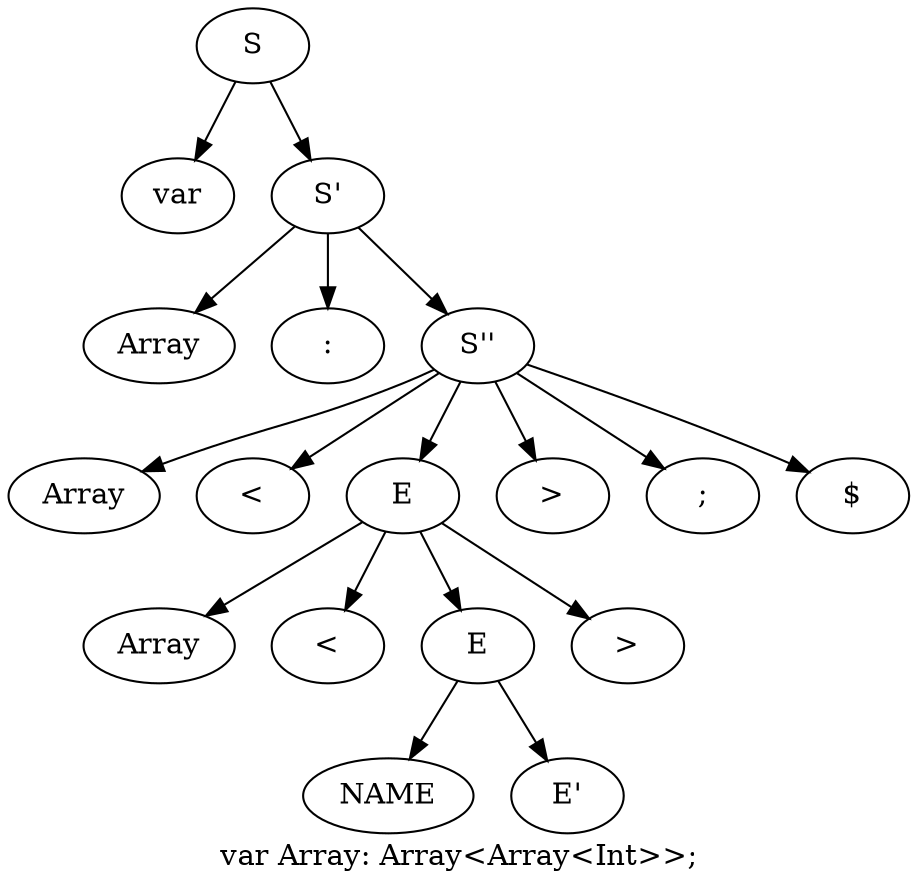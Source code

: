 digraph Tree {
"S229"[label="S"]
"S229" -> "var212";
"S229" -> "S'228";
"var212"[label="var"]
"S'228"[label="S'"]
"S'228" -> "Array213";
"S'228" -> ":214";
"S'228" -> "S''215";
"Array213"[label="Array"]
":214"[label=":"]
"S''215"[label="S''"]
"S''215" -> "Array216";
"S''215" -> "<217";
"S''215" -> "E224";
"S''215" -> ">225";
"S''215" -> ";226";
"S''215" -> "$227";
"Array216"[label="Array"]
"<217"[label="<"]
"E224"[label="E"]
"E224" -> "Array221";
"E224" -> "<222";
"E224" -> "E220";
"E224" -> ">223";
"Array221"[label="Array"]
"<222"[label="<"]
"E220"[label="E"]
"E220" -> "NAME218";
"E220" -> "E'219";
"NAME218"[label="NAME"]
"E'219"[label="E'"]
">223"[label=">"]
">225"[label=">"]
";226"[label=";"]
"$227"[label="$"]
label="var Array: Array<Array<Int>>;";
}